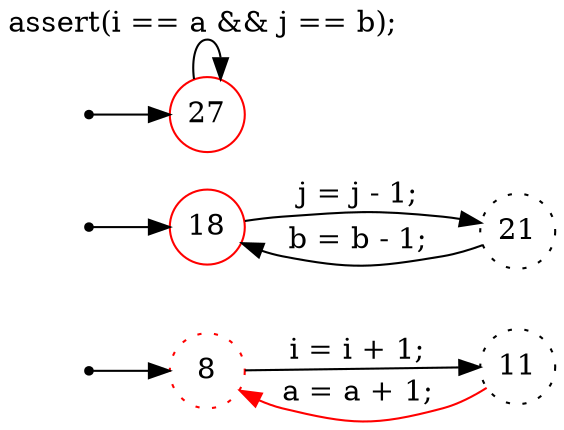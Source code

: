 digraph finite_state_machine {
	rankdir=LR
	size="8,5"
	94105801518480 [label = 8, shape = doublecircle, color = red, fixedsize = true]; 
	s94105801518480 [shape = point];
	94105801510576 [label = 18, shape = doublecircle, color = red, fixedsize = true]; 
	s94105801510576 [shape = point];
	94105801511488 [label = 27, shape = doublecircle, color = red, fixedsize = true]; 
	s94105801511488 [shape = point];
	 94105801518480 [label = 8, shape = circle, color = red, fixedsize = true , style = dotted];
	 94105801510304 [label = 11, shape = circle, fixedsize = true , style = dotted];
	 94105801510576 [label = 18, shape = circle, color = red, fixedsize = true ];
	 94105801511184 [label = 21, shape = circle, fixedsize = true , style = dotted];
	 94105801511488 [label = 27, shape = circle, color = red, fixedsize = true ];
	s94105801518480 -> 94105801518480;
	s94105801510576 -> 94105801510576;
	s94105801511488 -> 94105801511488;
	94105801518480 -> 94105801510304 [ label = "i = i + 1; "];
	94105801510304 -> 94105801518480 [color = red, label = "a = a + 1; "];
	94105801510576 -> 94105801511184 [ label = "j = j - 1; "];
	94105801511184 -> 94105801510576 [ label = "b = b - 1; "];
	94105801511488 -> 94105801511488 [ label = "assert(i == a && j == b); "];
}